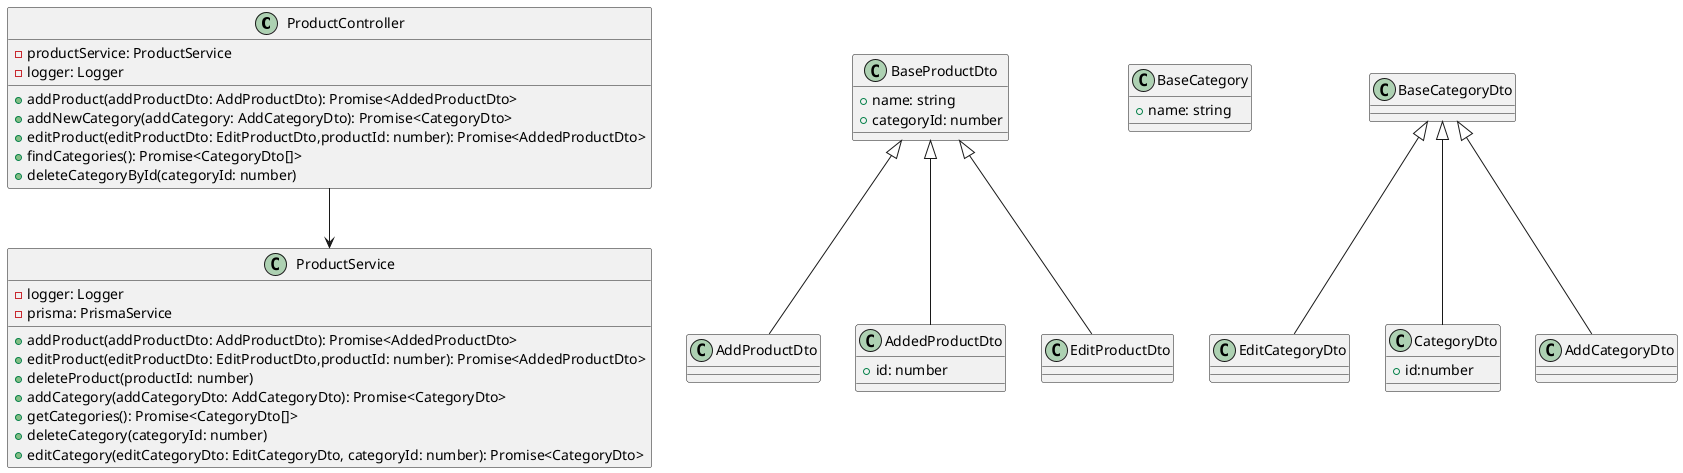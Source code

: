 @startuml product



class ProductController {
  - productService: ProductService
  - logger: Logger
  + addProduct(addProductDto: AddProductDto): Promise<AddedProductDto>
  + addNewCategory(addCategory: AddCategoryDto): Promise<CategoryDto>
  + editProduct(editProductDto: EditProductDto,productId: number): Promise<AddedProductDto> 
  + findCategories(): Promise<CategoryDto[]>
  + deleteCategoryById(categoryId: number)
  }

class ProductService {
  - logger: Logger
  - prisma: PrismaService

  + addProduct(addProductDto: AddProductDto): Promise<AddedProductDto>
  + editProduct(editProductDto: EditProductDto,productId: number): Promise<AddedProductDto> 
  + deleteProduct(productId: number)
  + addCategory(addCategoryDto: AddCategoryDto): Promise<CategoryDto>
  + getCategories(): Promise<CategoryDto[]>
  + deleteCategory(categoryId: number)
  + editCategory(editCategoryDto: EditCategoryDto, categoryId: number): Promise<CategoryDto>
}

ProductController --> ProductService

class BaseProductDto{
    +name: string
    +categoryId: number
}

class AddProductDto{}

class AddedProductDto{
    +id: number
}

BaseProductDto <|-- AddProductDto
BaseProductDto <|-- AddedProductDto
BaseProductDto <|-- EditProductDto

class BaseCategory{
    +name: string
}

class EditCategoryDto{}

class CategoryDto{
    +id:number
}

BaseCategoryDto <|-- AddCategoryDto
BaseCategoryDto <|-- EditCategoryDto
BaseCategoryDto <|-- CategoryDto




@enduml